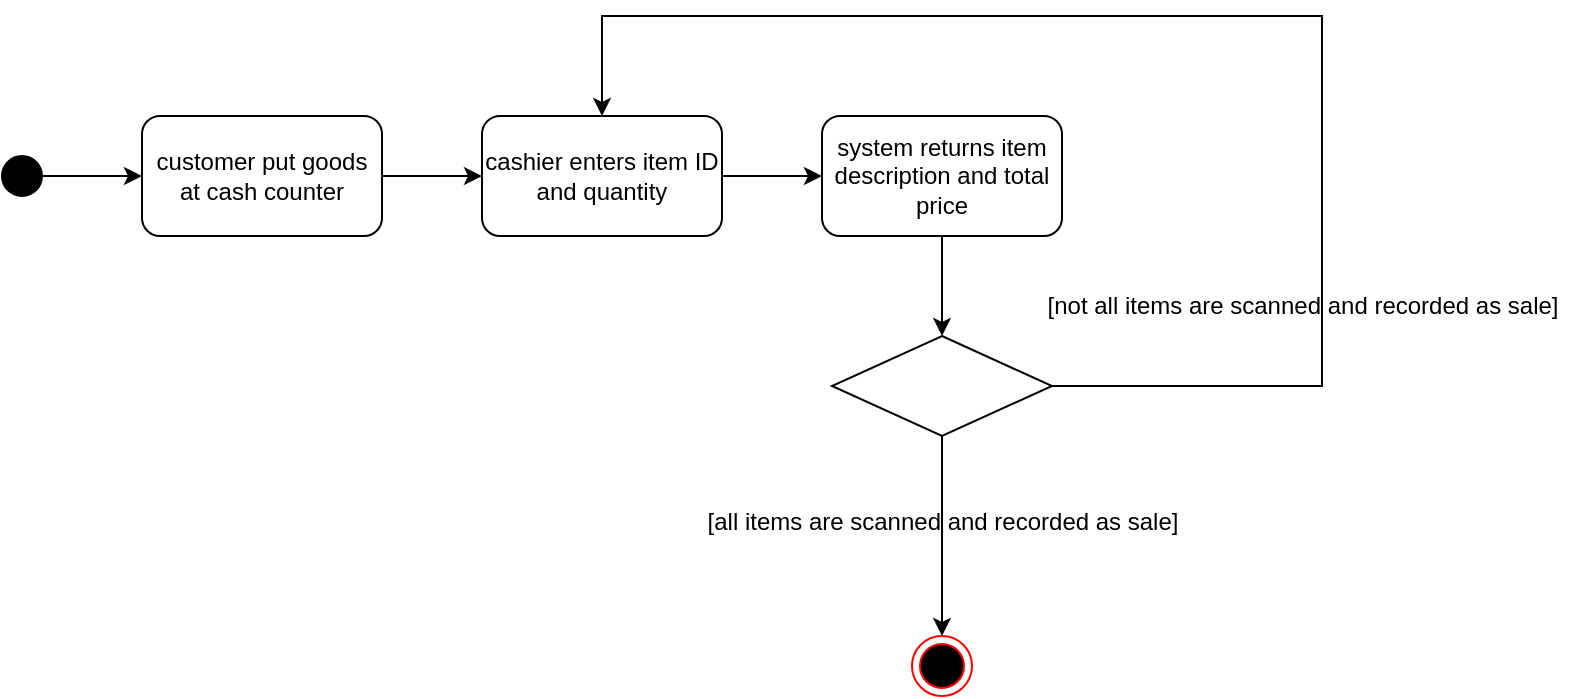 <mxfile version="24.8.4">
  <diagram name="Page-1" id="ObeaynChLW5vUpgl5uhH">
    <mxGraphModel dx="1050" dy="1622" grid="1" gridSize="10" guides="1" tooltips="1" connect="1" arrows="1" fold="1" page="1" pageScale="1" pageWidth="850" pageHeight="1100" math="0" shadow="0">
      <root>
        <mxCell id="0" />
        <mxCell id="1" parent="0" />
        <mxCell id="8BQJwPdIsNm_uAwqSkSa-15" value="" style="edgeStyle=orthogonalEdgeStyle;rounded=0;orthogonalLoop=1;jettySize=auto;html=1;" edge="1" parent="1" source="8BQJwPdIsNm_uAwqSkSa-1" target="8BQJwPdIsNm_uAwqSkSa-3">
          <mxGeometry relative="1" as="geometry" />
        </mxCell>
        <mxCell id="8BQJwPdIsNm_uAwqSkSa-1" value="" style="ellipse;whiteSpace=wrap;html=1;aspect=fixed;fillColor=#000000;" vertex="1" parent="1">
          <mxGeometry x="70" y="70" width="20" height="20" as="geometry" />
        </mxCell>
        <mxCell id="8BQJwPdIsNm_uAwqSkSa-2" value="" style="ellipse;html=1;shape=endState;fillColor=#000000;strokeColor=#ff0000;" vertex="1" parent="1">
          <mxGeometry x="525" y="310" width="30" height="30" as="geometry" />
        </mxCell>
        <mxCell id="8BQJwPdIsNm_uAwqSkSa-14" value="" style="edgeStyle=orthogonalEdgeStyle;rounded=0;orthogonalLoop=1;jettySize=auto;html=1;" edge="1" parent="1" source="8BQJwPdIsNm_uAwqSkSa-3" target="8BQJwPdIsNm_uAwqSkSa-5">
          <mxGeometry relative="1" as="geometry" />
        </mxCell>
        <mxCell id="8BQJwPdIsNm_uAwqSkSa-3" value="customer put goods at cash counter" style="rounded=1;whiteSpace=wrap;html=1;" vertex="1" parent="1">
          <mxGeometry x="140" y="50" width="120" height="60" as="geometry" />
        </mxCell>
        <mxCell id="8BQJwPdIsNm_uAwqSkSa-13" value="" style="edgeStyle=orthogonalEdgeStyle;rounded=0;orthogonalLoop=1;jettySize=auto;html=1;" edge="1" parent="1" source="8BQJwPdIsNm_uAwqSkSa-5" target="8BQJwPdIsNm_uAwqSkSa-6">
          <mxGeometry relative="1" as="geometry" />
        </mxCell>
        <mxCell id="8BQJwPdIsNm_uAwqSkSa-5" value="cashier enters item ID and quantity" style="rounded=1;whiteSpace=wrap;html=1;" vertex="1" parent="1">
          <mxGeometry x="310" y="50" width="120" height="60" as="geometry" />
        </mxCell>
        <mxCell id="8BQJwPdIsNm_uAwqSkSa-12" value="" style="edgeStyle=orthogonalEdgeStyle;rounded=0;orthogonalLoop=1;jettySize=auto;html=1;" edge="1" parent="1" source="8BQJwPdIsNm_uAwqSkSa-6" target="8BQJwPdIsNm_uAwqSkSa-7">
          <mxGeometry relative="1" as="geometry" />
        </mxCell>
        <mxCell id="8BQJwPdIsNm_uAwqSkSa-6" value="system returns item description and total price" style="rounded=1;whiteSpace=wrap;html=1;" vertex="1" parent="1">
          <mxGeometry x="480" y="50" width="120" height="60" as="geometry" />
        </mxCell>
        <mxCell id="8BQJwPdIsNm_uAwqSkSa-7" value="" style="rhombus;whiteSpace=wrap;html=1;" vertex="1" parent="1">
          <mxGeometry x="485" y="160" width="110" height="50" as="geometry" />
        </mxCell>
        <mxCell id="8BQJwPdIsNm_uAwqSkSa-8" value="" style="endArrow=classic;html=1;rounded=0;exitX=0.5;exitY=1;exitDx=0;exitDy=0;entryX=0.5;entryY=0;entryDx=0;entryDy=0;" edge="1" parent="1" source="8BQJwPdIsNm_uAwqSkSa-7" target="8BQJwPdIsNm_uAwqSkSa-2">
          <mxGeometry width="50" height="50" relative="1" as="geometry">
            <mxPoint x="300" y="370" as="sourcePoint" />
            <mxPoint x="350" y="320" as="targetPoint" />
          </mxGeometry>
        </mxCell>
        <mxCell id="8BQJwPdIsNm_uAwqSkSa-9" value="[all items are scanned and recorded as sale]" style="text;html=1;align=center;verticalAlign=middle;resizable=0;points=[];autosize=1;strokeColor=none;fillColor=none;" vertex="1" parent="1">
          <mxGeometry x="410" y="238" width="260" height="30" as="geometry" />
        </mxCell>
        <mxCell id="8BQJwPdIsNm_uAwqSkSa-10" value="[not all items are scanned and recorded as sale]" style="text;html=1;align=center;verticalAlign=middle;resizable=0;points=[];autosize=1;strokeColor=none;fillColor=none;" vertex="1" parent="1">
          <mxGeometry x="580" y="130" width="280" height="30" as="geometry" />
        </mxCell>
        <mxCell id="8BQJwPdIsNm_uAwqSkSa-11" value="" style="endArrow=classic;html=1;rounded=0;exitX=1;exitY=0.5;exitDx=0;exitDy=0;entryX=0.5;entryY=0;entryDx=0;entryDy=0;edgeStyle=orthogonalEdgeStyle;" edge="1" parent="1" source="8BQJwPdIsNm_uAwqSkSa-7" target="8BQJwPdIsNm_uAwqSkSa-5">
          <mxGeometry width="50" height="50" relative="1" as="geometry">
            <mxPoint x="370" y="230" as="sourcePoint" />
            <mxPoint x="420" y="180" as="targetPoint" />
            <Array as="points">
              <mxPoint x="730" y="185" />
              <mxPoint x="730" />
              <mxPoint x="370" />
            </Array>
          </mxGeometry>
        </mxCell>
      </root>
    </mxGraphModel>
  </diagram>
</mxfile>
